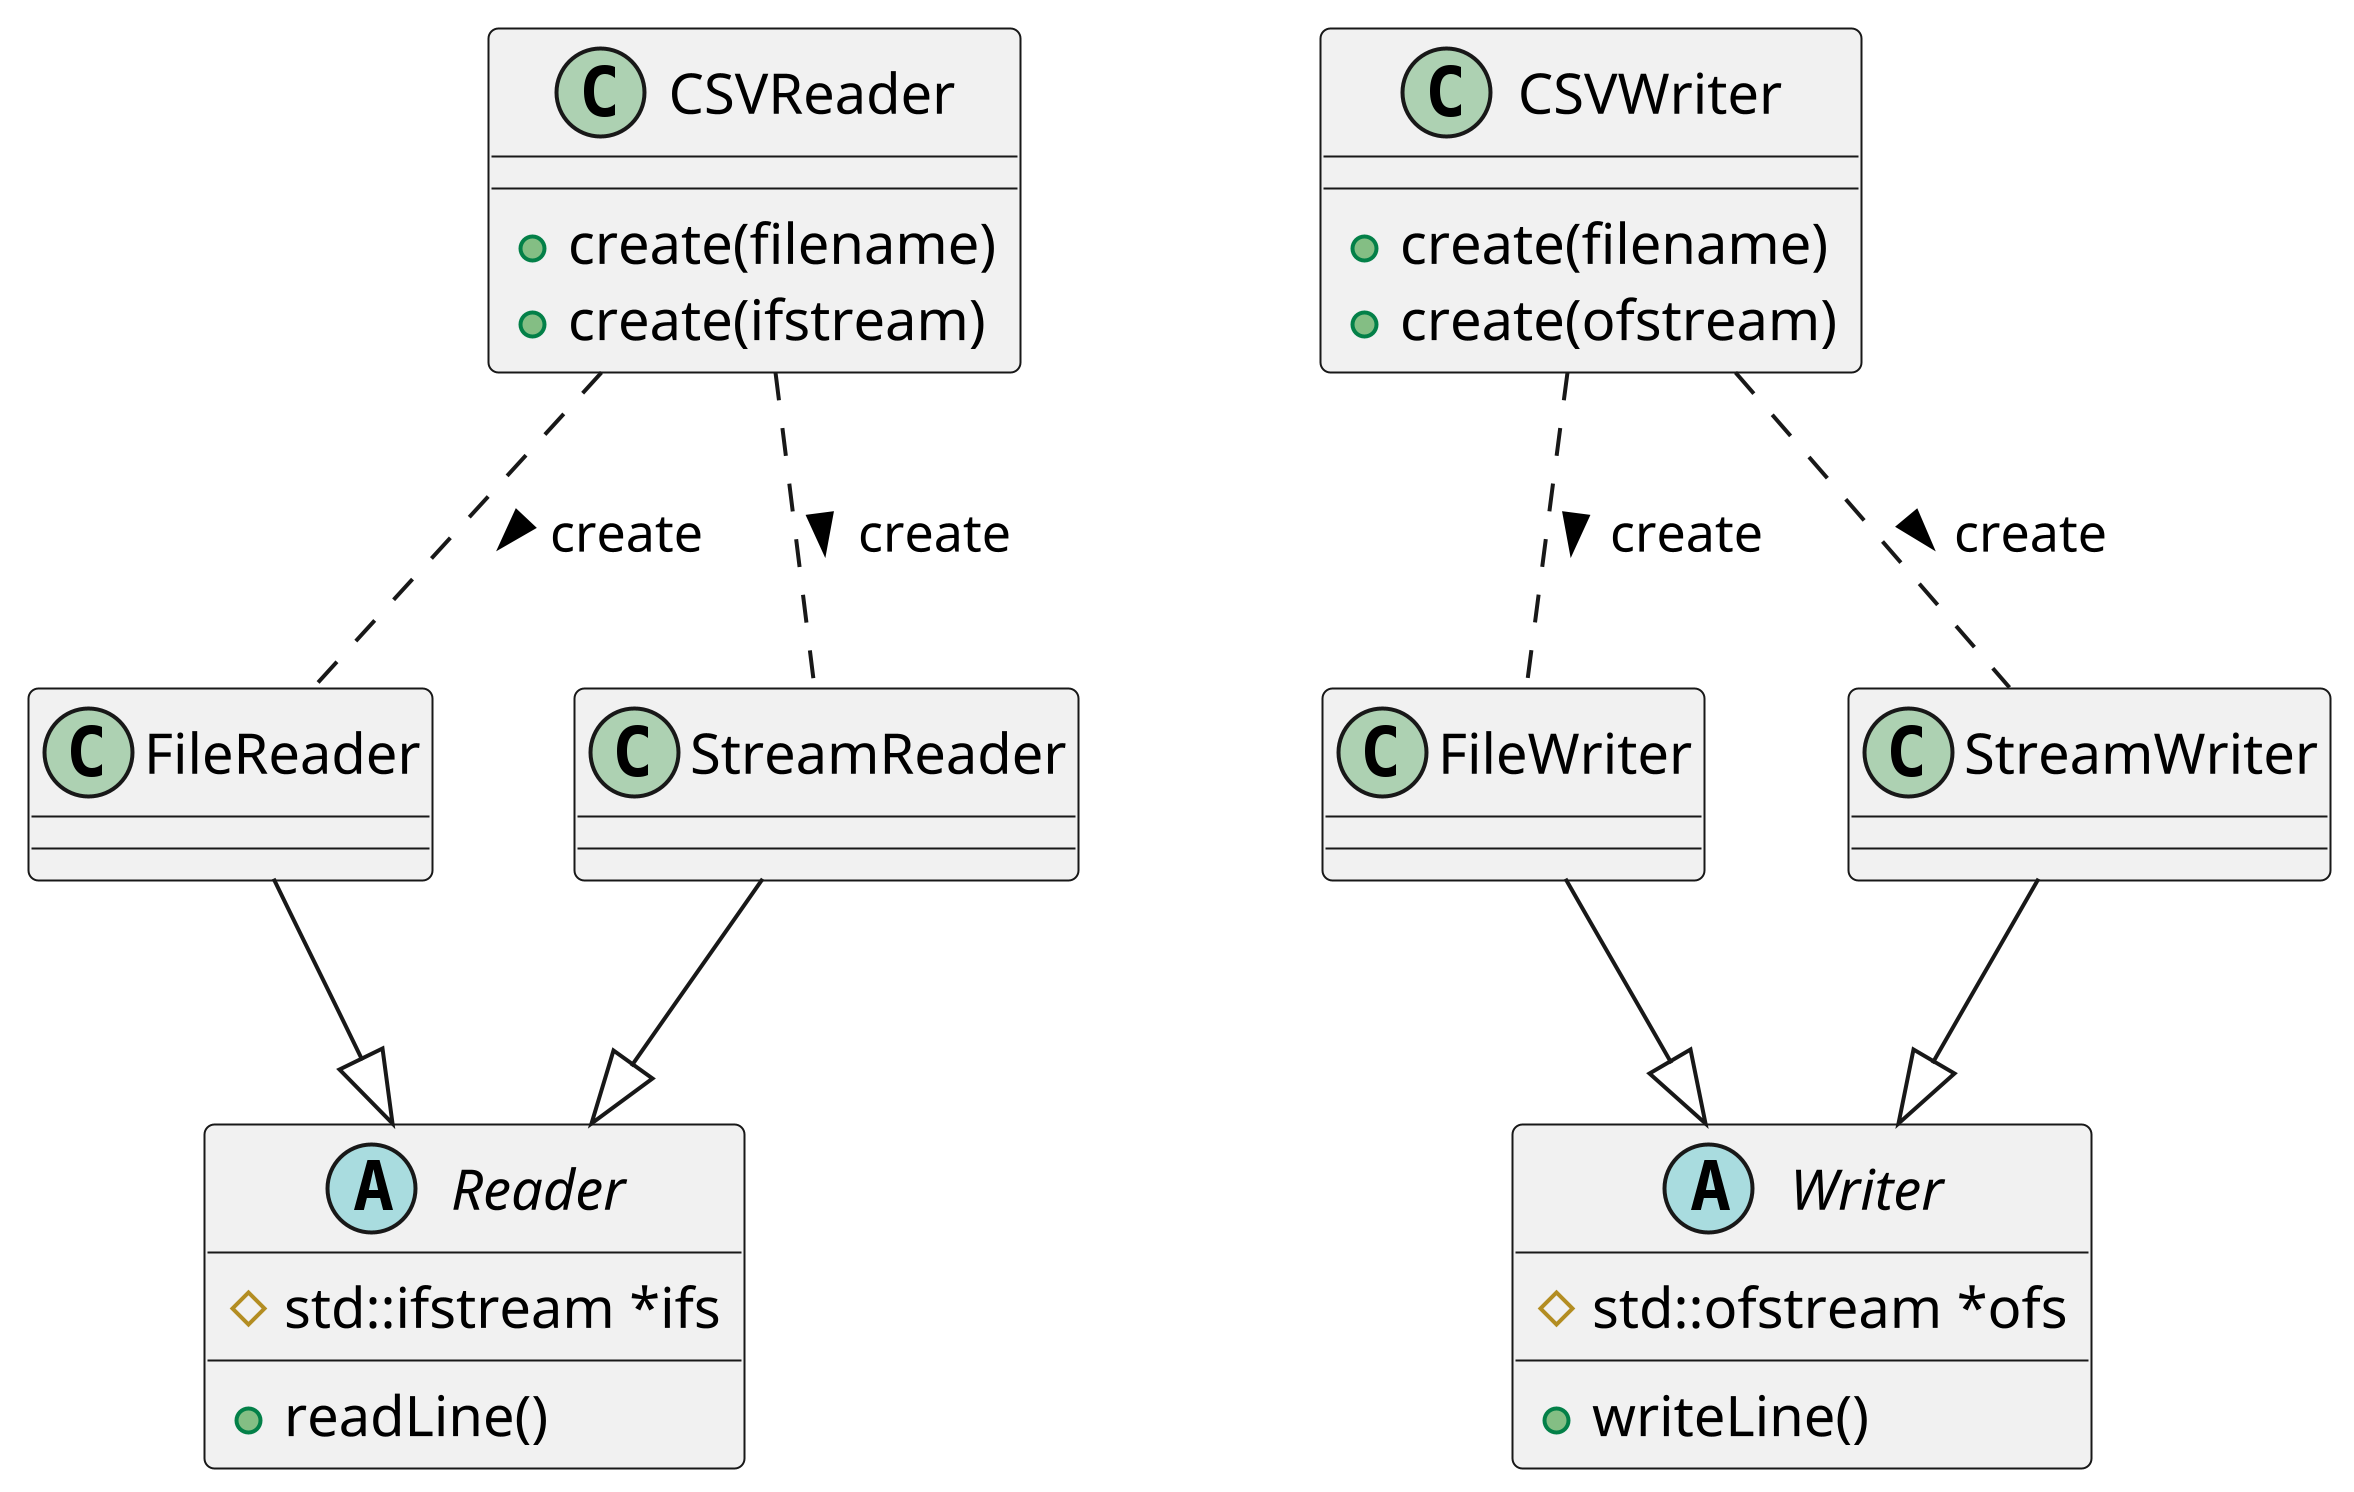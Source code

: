 @startuml CSV

skinparam DefaultFontName "Ubuntu Mono"
scale 20

abstract Reader{
    # std::ifstream *ifs
    + readLine()
}
class FileReader
class StreamReader
class CSVReader{
    + create(filename)
    + create(ifstream)
}

FileReader --|> Reader
StreamReader --|> Reader

CSVReader .. FileReader : create >
CSVReader .. StreamReader : create >

abstract Writer{
    # std::ofstream *ofs
    + writeLine()
}
class FileWriter
class StreamWriter
class CSVWriter{
    + create(filename)
    + create(ofstream)
}

FileWriter --|> Writer
StreamWriter --|> Writer

CSVWriter .. FileWriter : create >
CSVWriter .. StreamWriter : create >
@enduml